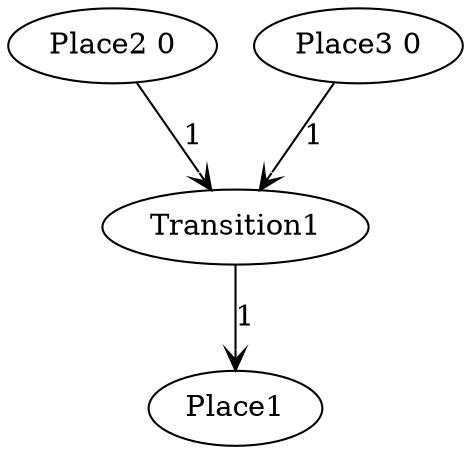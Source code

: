 digraph TestCompositionClassique {
	"Place2 0" -> Transition1 [label=1 arrowhead=vee]
			
	"Place3 0" -> Transition1 [label=1 arrowhead=vee]
			


	Transition1 -> Place1 [label=1 arrowhead=vee]



}
